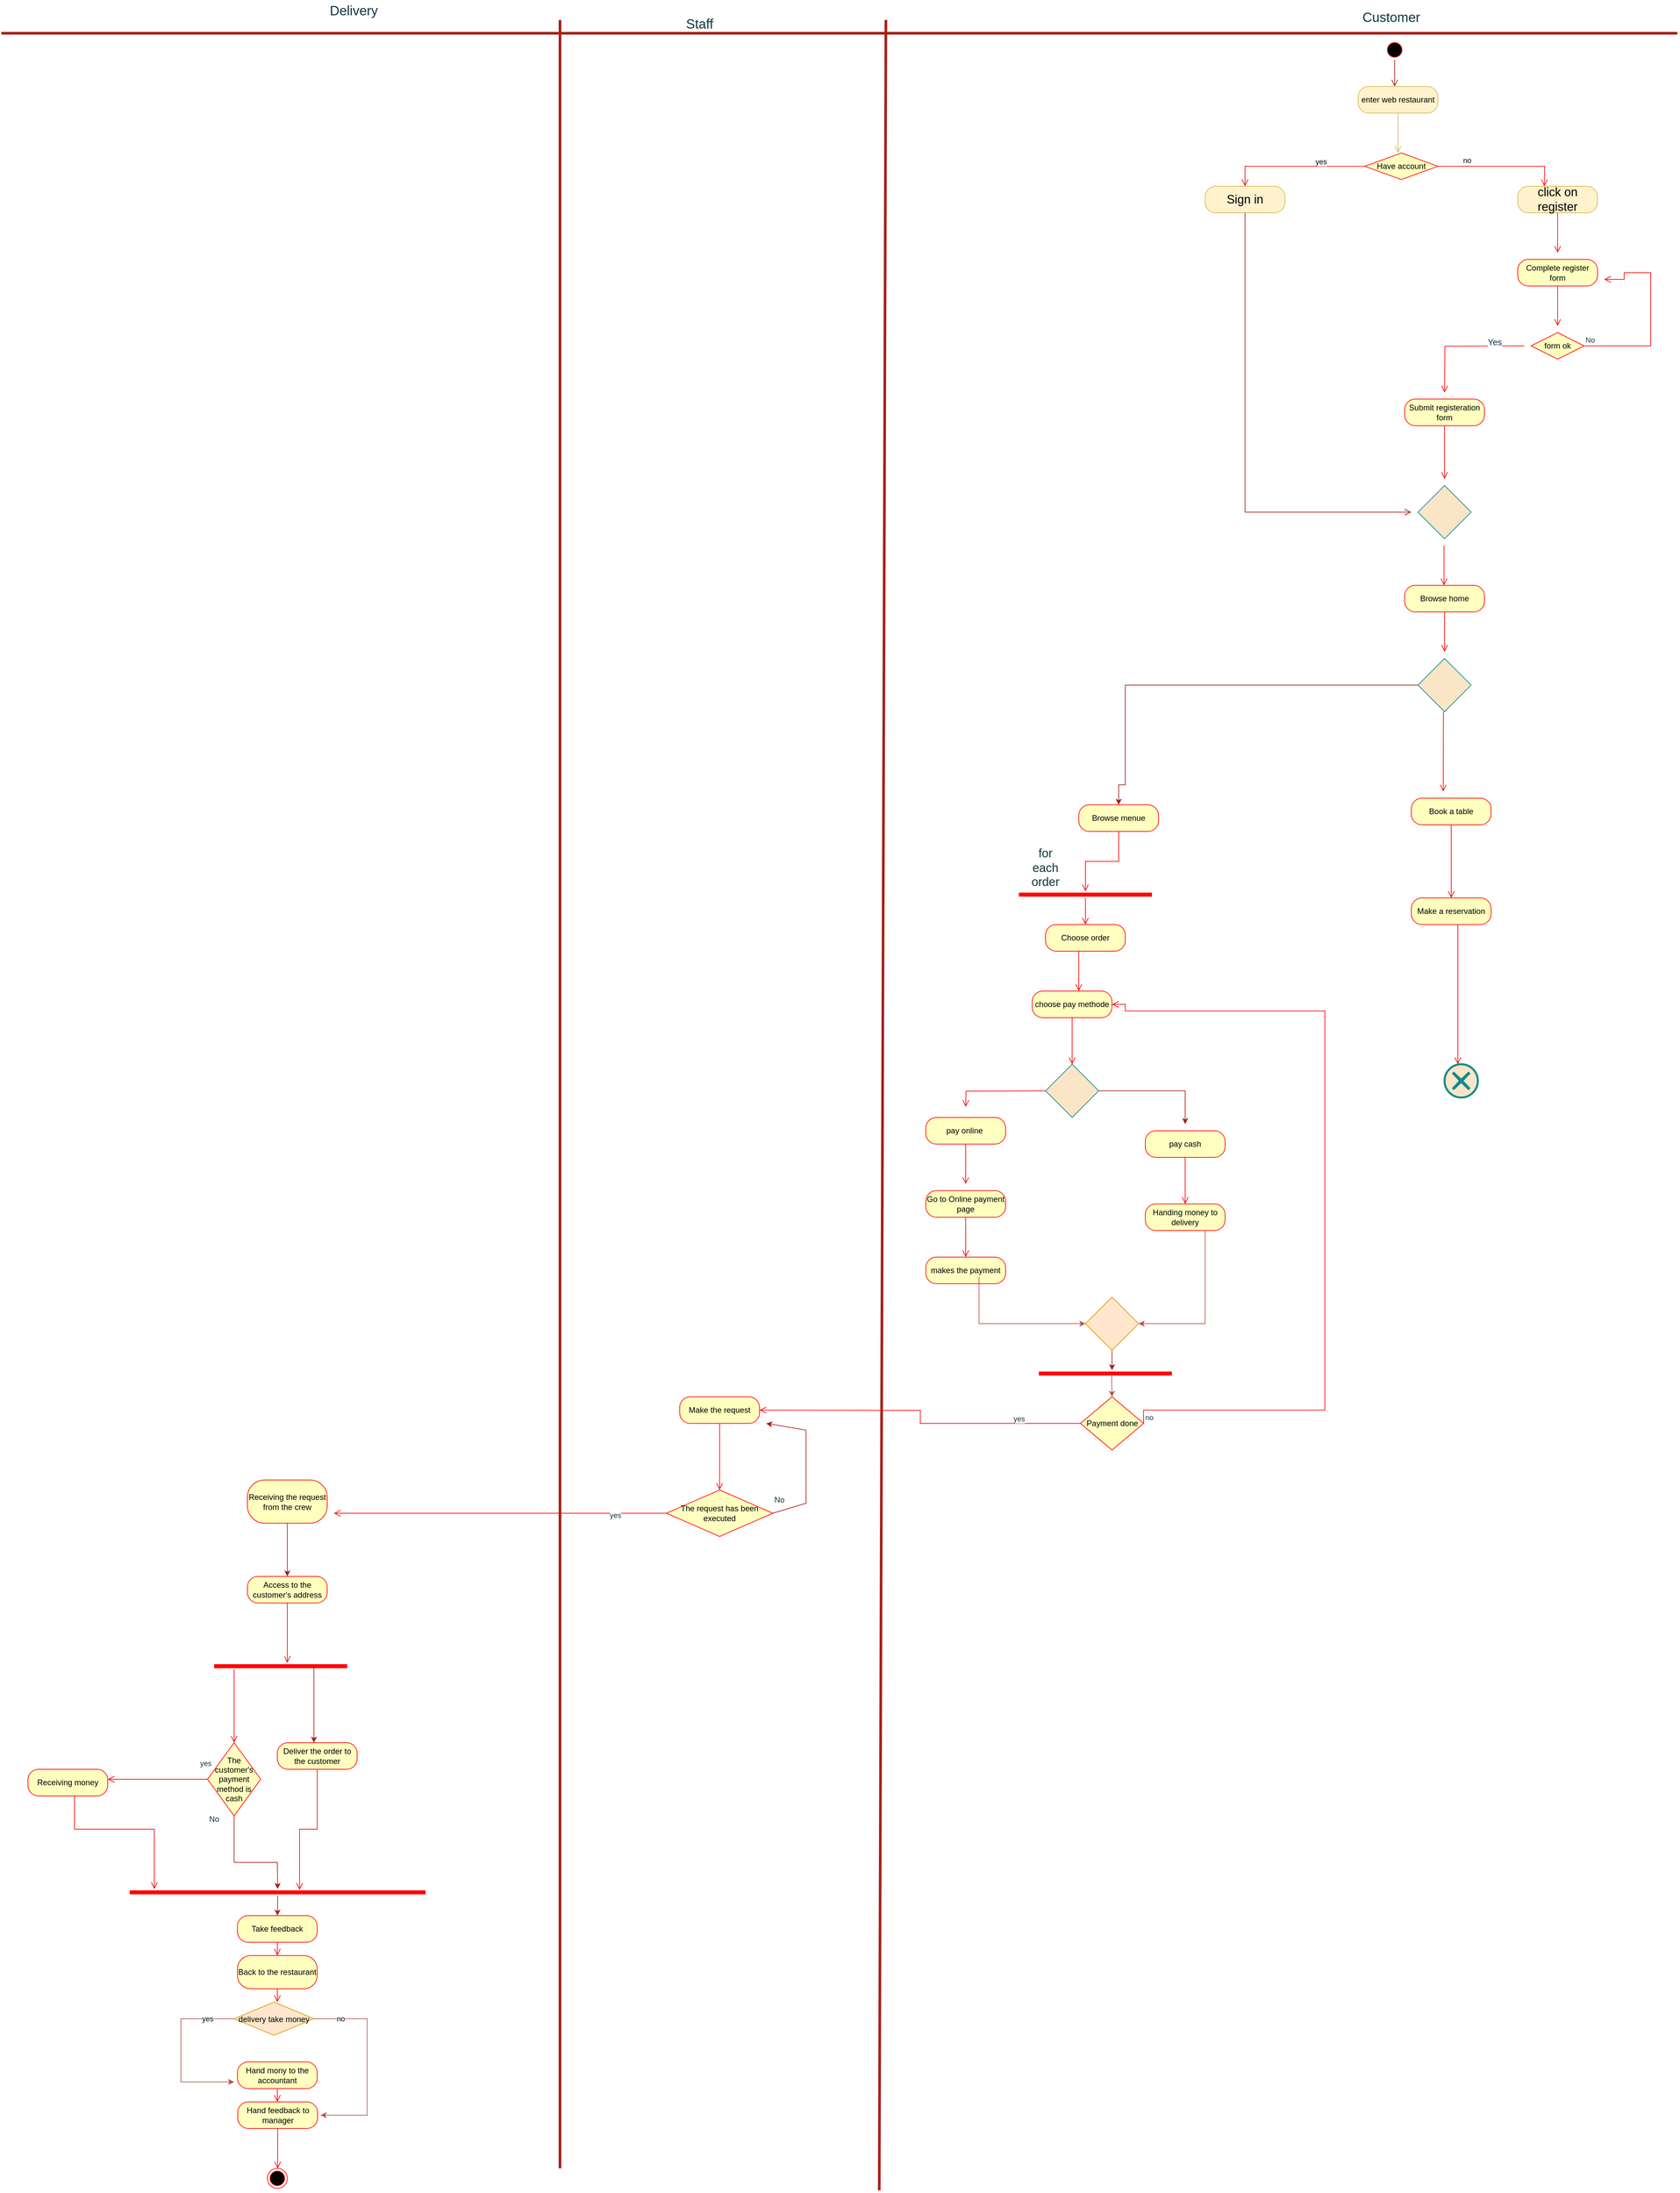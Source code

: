 <mxfile version="24.7.17">
  <diagram name="Page-1" id="a8Y1kBPqQacG8FZIifaG">
    <mxGraphModel dx="3288" dy="1038" grid="1" gridSize="10" guides="1" tooltips="1" connect="1" arrows="1" fold="1" page="1" pageScale="1" pageWidth="850" pageHeight="1100" math="0" shadow="0">
      <root>
        <mxCell id="0" />
        <mxCell id="1" parent="0" />
        <mxCell id="oblVactN97atPOkLyBPr-2" value="" style="edgeStyle=orthogonalEdgeStyle;html=1;verticalAlign=bottom;endArrow=open;endSize=8;strokeColor=#A8201A;rounded=0;labelBackgroundColor=none;fontColor=default;" parent="1" source="oblVactN97atPOkLyBPr-17" edge="1">
          <mxGeometry relative="1" as="geometry">
            <mxPoint x="405" y="130" as="targetPoint" />
          </mxGeometry>
        </mxCell>
        <mxCell id="oblVactN97atPOkLyBPr-13" value="Sign in" style="rounded=1;whiteSpace=wrap;html=1;arcSize=40;fillColor=#fff2cc;strokeColor=#d6b656;labelBackgroundColor=none;fontSize=18;" parent="1" vertex="1">
          <mxGeometry x="120" y="280" width="120" height="40" as="geometry" />
        </mxCell>
        <mxCell id="oblVactN97atPOkLyBPr-14" value="" style="edgeStyle=orthogonalEdgeStyle;html=1;verticalAlign=bottom;endArrow=open;endSize=8;strokeColor=#A8201A;rounded=0;labelBackgroundColor=none;fontColor=default;" parent="1" source="oblVactN97atPOkLyBPr-13" edge="1">
          <mxGeometry relative="1" as="geometry">
            <mxPoint x="430" y="770" as="targetPoint" />
            <Array as="points">
              <mxPoint x="180" y="710" />
              <mxPoint x="180" y="710" />
            </Array>
          </mxGeometry>
        </mxCell>
        <mxCell id="oblVactN97atPOkLyBPr-15" value="click on register" style="rounded=1;whiteSpace=wrap;html=1;arcSize=40;fillColor=#fff2cc;strokeColor=#d6b656;fontSize=18;" parent="1" vertex="1">
          <mxGeometry x="590" y="280" width="120" height="40" as="geometry" />
        </mxCell>
        <mxCell id="oblVactN97atPOkLyBPr-16" value="" style="edgeStyle=orthogonalEdgeStyle;html=1;verticalAlign=bottom;endArrow=open;endSize=8;strokeColor=#ff0000;rounded=0;fontColor=#143642;fillColor=#FAE5C7;" parent="1" source="oblVactN97atPOkLyBPr-15" edge="1">
          <mxGeometry relative="1" as="geometry">
            <mxPoint x="650" y="380" as="targetPoint" />
          </mxGeometry>
        </mxCell>
        <mxCell id="oblVactN97atPOkLyBPr-20" value="Complete register form" style="rounded=1;whiteSpace=wrap;html=1;arcSize=40;fontColor=#000000;fillColor=#ffffc0;strokeColor=#ff0000;" parent="1" vertex="1">
          <mxGeometry x="590" y="390" width="120" height="40" as="geometry" />
        </mxCell>
        <mxCell id="oblVactN97atPOkLyBPr-21" value="" style="edgeStyle=orthogonalEdgeStyle;html=1;verticalAlign=bottom;endArrow=open;endSize=8;strokeColor=#ff0000;rounded=0;fontColor=#143642;fillColor=#FAE5C7;" parent="1" source="oblVactN97atPOkLyBPr-20" edge="1">
          <mxGeometry relative="1" as="geometry">
            <mxPoint x="650" y="490" as="targetPoint" />
          </mxGeometry>
        </mxCell>
        <mxCell id="oblVactN97atPOkLyBPr-22" value="form ok" style="rhombus;whiteSpace=wrap;html=1;fontColor=#000000;fillColor=#ffffc0;strokeColor=#ff0000;" parent="1" vertex="1">
          <mxGeometry x="610" y="500" width="80" height="40" as="geometry" />
        </mxCell>
        <mxCell id="oblVactN97atPOkLyBPr-23" value="No" style="edgeStyle=orthogonalEdgeStyle;html=1;align=left;verticalAlign=bottom;endArrow=open;endSize=8;strokeColor=#ff0000;rounded=0;fontColor=#143642;fillColor=#FAE5C7;" parent="1" source="oblVactN97atPOkLyBPr-22" edge="1">
          <mxGeometry x="-1" relative="1" as="geometry">
            <mxPoint x="720" y="420" as="targetPoint" />
            <Array as="points">
              <mxPoint x="790" y="520" />
              <mxPoint x="790" y="410" />
              <mxPoint x="750" y="410" />
              <mxPoint x="750" y="420" />
            </Array>
          </mxGeometry>
        </mxCell>
        <mxCell id="oblVactN97atPOkLyBPr-24" value="&lt;font style=&quot;font-size: 13px;&quot;&gt;Yes&lt;/font&gt;" style="edgeStyle=orthogonalEdgeStyle;html=1;align=left;verticalAlign=top;endArrow=open;endSize=8;strokeColor=#ff0000;rounded=0;fontColor=#143642;fillColor=#FAE5C7;" parent="1" edge="1">
          <mxGeometry x="-0.414" y="-20" relative="1" as="geometry">
            <mxPoint x="480" y="590" as="targetPoint" />
            <mxPoint x="600" y="520" as="sourcePoint" />
            <mxPoint x="-1" as="offset" />
          </mxGeometry>
        </mxCell>
        <mxCell id="oblVactN97atPOkLyBPr-26" value="" style="rhombus;whiteSpace=wrap;html=1;strokeColor=#0F8B8D;fontColor=#143642;fillColor=#FAE5C7;" parent="1" vertex="1">
          <mxGeometry x="440" y="730" width="80" height="80" as="geometry" />
        </mxCell>
        <mxCell id="oblVactN97atPOkLyBPr-27" value="Submit registeration form" style="rounded=1;whiteSpace=wrap;html=1;arcSize=40;fontColor=#000000;fillColor=#ffffc0;strokeColor=#ff0000;" parent="1" vertex="1">
          <mxGeometry x="420" y="600" width="120" height="40" as="geometry" />
        </mxCell>
        <mxCell id="oblVactN97atPOkLyBPr-28" value="" style="edgeStyle=orthogonalEdgeStyle;html=1;verticalAlign=bottom;endArrow=open;endSize=8;strokeColor=#ff0000;rounded=0;fontColor=#143642;fillColor=#FAE5C7;" parent="1" source="oblVactN97atPOkLyBPr-27" edge="1">
          <mxGeometry relative="1" as="geometry">
            <mxPoint x="480" y="720" as="targetPoint" />
          </mxGeometry>
        </mxCell>
        <mxCell id="oblVactN97atPOkLyBPr-32" value="" style="edgeStyle=orthogonalEdgeStyle;html=1;verticalAlign=bottom;endArrow=open;endSize=8;strokeColor=#ff0000;rounded=0;fontColor=#143642;fillColor=#FAE5C7;" parent="1" edge="1">
          <mxGeometry relative="1" as="geometry">
            <mxPoint x="479.17" y="880" as="targetPoint" />
            <mxPoint x="479.17" y="820" as="sourcePoint" />
          </mxGeometry>
        </mxCell>
        <mxCell id="oblVactN97atPOkLyBPr-33" value="Browse home" style="rounded=1;whiteSpace=wrap;html=1;arcSize=40;fontColor=#000000;fillColor=#ffffc0;strokeColor=#ff0000;" parent="1" vertex="1">
          <mxGeometry x="420" y="880" width="120" height="40" as="geometry" />
        </mxCell>
        <mxCell id="oblVactN97atPOkLyBPr-34" value="" style="edgeStyle=orthogonalEdgeStyle;html=1;verticalAlign=bottom;endArrow=open;endSize=8;strokeColor=#ff0000;rounded=0;fontColor=#143642;fillColor=#FAE5C7;" parent="1" source="oblVactN97atPOkLyBPr-33" edge="1">
          <mxGeometry relative="1" as="geometry">
            <mxPoint x="480" y="980" as="targetPoint" />
          </mxGeometry>
        </mxCell>
        <mxCell id="oblVactN97atPOkLyBPr-39" style="edgeStyle=orthogonalEdgeStyle;rounded=0;orthogonalLoop=1;jettySize=auto;html=1;strokeColor=#A8201A;fontColor=#143642;fillColor=#FAE5C7;entryX=0.5;entryY=0;entryDx=0;entryDy=0;" parent="1" source="oblVactN97atPOkLyBPr-35" target="oblVactN97atPOkLyBPr-42" edge="1">
          <mxGeometry relative="1" as="geometry">
            <mxPoint x="-370" y="1180" as="targetPoint" />
            <Array as="points">
              <mxPoint y="1030" />
              <mxPoint y="1180" />
              <mxPoint x="-10" y="1180" />
            </Array>
          </mxGeometry>
        </mxCell>
        <mxCell id="oblVactN97atPOkLyBPr-35" value="" style="rhombus;whiteSpace=wrap;html=1;strokeColor=#0F8B8D;fontColor=#143642;fillColor=#FAE5C7;" parent="1" vertex="1">
          <mxGeometry x="440" y="990" width="80" height="80" as="geometry" />
        </mxCell>
        <mxCell id="oblVactN97atPOkLyBPr-41" value="" style="edgeStyle=orthogonalEdgeStyle;html=1;verticalAlign=bottom;endArrow=open;endSize=8;strokeColor=#ff0000;rounded=0;fontColor=#143642;fillColor=#FAE5C7;" parent="1" edge="1">
          <mxGeometry relative="1" as="geometry">
            <mxPoint x="478" y="1190" as="targetPoint" />
            <mxPoint x="478.33" y="1089.86" as="sourcePoint" />
            <Array as="points">
              <mxPoint x="478" y="1069.86" />
              <mxPoint x="478" y="1069.86" />
            </Array>
          </mxGeometry>
        </mxCell>
        <mxCell id="oblVactN97atPOkLyBPr-42" value="Browse menue" style="rounded=1;whiteSpace=wrap;html=1;arcSize=40;fontColor=#000000;fillColor=#ffffc0;strokeColor=#ff0000;" parent="1" vertex="1">
          <mxGeometry x="-70" y="1210" width="120" height="40" as="geometry" />
        </mxCell>
        <mxCell id="oblVactN97atPOkLyBPr-43" value="" style="edgeStyle=orthogonalEdgeStyle;html=1;verticalAlign=bottom;endArrow=open;endSize=8;strokeColor=#ff0000;rounded=0;fontColor=#143642;fillColor=#FAE5C7;" parent="1" source="oblVactN97atPOkLyBPr-42" target="oblVactN97atPOkLyBPr-46" edge="1">
          <mxGeometry relative="1" as="geometry">
            <mxPoint x="-365" y="1320" as="targetPoint" />
          </mxGeometry>
        </mxCell>
        <mxCell id="oblVactN97atPOkLyBPr-44" value="Choose order" style="rounded=1;whiteSpace=wrap;html=1;arcSize=40;fontColor=#000000;fillColor=#ffffc0;strokeColor=#ff0000;" parent="1" vertex="1">
          <mxGeometry x="-120" y="1390" width="120" height="40" as="geometry" />
        </mxCell>
        <mxCell id="oblVactN97atPOkLyBPr-46" value="" style="shape=line;html=1;strokeWidth=6;strokeColor=#ff0000;fontColor=#143642;fillColor=#FAE5C7;" parent="1" vertex="1">
          <mxGeometry x="-160" y="1340" width="200" height="10" as="geometry" />
        </mxCell>
        <mxCell id="oblVactN97atPOkLyBPr-47" value="" style="edgeStyle=orthogonalEdgeStyle;html=1;verticalAlign=bottom;endArrow=open;endSize=8;strokeColor=#ff0000;rounded=0;fontColor=#143642;fillColor=#FAE5C7;entryX=0.5;entryY=0;entryDx=0;entryDy=0;" parent="1" source="oblVactN97atPOkLyBPr-46" target="oblVactN97atPOkLyBPr-44" edge="1">
          <mxGeometry relative="1" as="geometry">
            <mxPoint x="-365" y="1390" as="targetPoint" />
          </mxGeometry>
        </mxCell>
        <mxCell id="oblVactN97atPOkLyBPr-51" value="" style="edgeStyle=orthogonalEdgeStyle;html=1;verticalAlign=bottom;endArrow=open;endSize=8;strokeColor=#ff0000;rounded=0;fontColor=#143642;fillColor=#FAE5C7;" parent="1" edge="1">
          <mxGeometry relative="1" as="geometry">
            <mxPoint x="-70" y="1490" as="targetPoint" />
            <mxPoint x="-70" y="1430" as="sourcePoint" />
          </mxGeometry>
        </mxCell>
        <mxCell id="oblVactN97atPOkLyBPr-52" value="for each order" style="text;html=1;align=center;verticalAlign=middle;whiteSpace=wrap;rounded=0;fontColor=#143642;fontSize=18;" parent="1" vertex="1">
          <mxGeometry x="-150" y="1290" width="60" height="30" as="geometry" />
        </mxCell>
        <mxCell id="oblVactN97atPOkLyBPr-53" value="choose pay methode" style="rounded=1;whiteSpace=wrap;html=1;arcSize=40;fontColor=#000000;fillColor=#ffffc0;strokeColor=#ff0000;" parent="1" vertex="1">
          <mxGeometry x="-140" y="1490" width="120" height="40" as="geometry" />
        </mxCell>
        <mxCell id="oblVactN97atPOkLyBPr-54" value="" style="edgeStyle=orthogonalEdgeStyle;html=1;verticalAlign=bottom;endArrow=open;endSize=8;strokeColor=#ff0000;rounded=0;fontColor=#143642;fillColor=#FAE5C7;" parent="1" source="oblVactN97atPOkLyBPr-53" edge="1">
          <mxGeometry relative="1" as="geometry">
            <mxPoint x="-80" y="1600" as="targetPoint" />
          </mxGeometry>
        </mxCell>
        <mxCell id="oblVactN97atPOkLyBPr-55" value="" style="rhombus;whiteSpace=wrap;html=1;strokeColor=#0F8B8D;fontColor=#143642;fillColor=#FAE5C7;" parent="1" vertex="1">
          <mxGeometry x="-120" y="1600" width="80" height="80" as="geometry" />
        </mxCell>
        <mxCell id="oblVactN97atPOkLyBPr-57" value="" style="edgeStyle=orthogonalEdgeStyle;html=1;verticalAlign=bottom;endArrow=open;endSize=8;strokeColor=#ff0000;rounded=0;fontColor=#143642;fillColor=#FAE5C7;" parent="1" edge="1">
          <mxGeometry relative="1" as="geometry">
            <mxPoint x="-240" y="1664" as="targetPoint" />
            <mxPoint x="-120" y="1640" as="sourcePoint" />
          </mxGeometry>
        </mxCell>
        <mxCell id="oblVactN97atPOkLyBPr-59" value="pay online&amp;nbsp;" style="rounded=1;whiteSpace=wrap;html=1;arcSize=40;fontColor=#000000;fillColor=#ffffc0;strokeColor=#ff0000;" parent="1" vertex="1">
          <mxGeometry x="-300" y="1680" width="120" height="40" as="geometry" />
        </mxCell>
        <mxCell id="oblVactN97atPOkLyBPr-60" value="" style="edgeStyle=orthogonalEdgeStyle;html=1;verticalAlign=bottom;endArrow=open;endSize=8;strokeColor=#ff0000;rounded=0;fontColor=#143642;fillColor=#FAE5C7;" parent="1" source="oblVactN97atPOkLyBPr-59" edge="1">
          <mxGeometry relative="1" as="geometry">
            <mxPoint x="-240" y="1780" as="targetPoint" />
          </mxGeometry>
        </mxCell>
        <mxCell id="oblVactN97atPOkLyBPr-61" value="pay cash" style="rounded=1;whiteSpace=wrap;html=1;arcSize=40;fontColor=#000000;fillColor=#ffffc0;strokeColor=#ff0000;" parent="1" vertex="1">
          <mxGeometry x="30" y="1700" width="120" height="40" as="geometry" />
        </mxCell>
        <mxCell id="oblVactN97atPOkLyBPr-62" value="" style="edgeStyle=orthogonalEdgeStyle;html=1;verticalAlign=bottom;endArrow=open;endSize=8;strokeColor=#ff0000;rounded=0;fontColor=#143642;fillColor=#FAE5C7;entryX=0.5;entryY=0;entryDx=0;entryDy=0;" parent="1" source="oblVactN97atPOkLyBPr-61" target="oblVactN97atPOkLyBPr-64" edge="1">
          <mxGeometry relative="1" as="geometry">
            <mxPoint x="-210" y="1780" as="targetPoint" />
          </mxGeometry>
        </mxCell>
        <mxCell id="oblVactN97atPOkLyBPr-64" value="Handing money to delivery" style="rounded=1;whiteSpace=wrap;html=1;arcSize=40;fontColor=#000000;fillColor=#ffffc0;strokeColor=#ff0000;" parent="1" vertex="1">
          <mxGeometry x="30" y="1810" width="120" height="40" as="geometry" />
        </mxCell>
        <mxCell id="oblVactN97atPOkLyBPr-66" value="Go to&amp;nbsp;Online payment page" style="rounded=1;whiteSpace=wrap;html=1;arcSize=40;fontColor=#000000;fillColor=#ffffc0;strokeColor=#ff0000;" parent="1" vertex="1">
          <mxGeometry x="-300" y="1790" width="120" height="40" as="geometry" />
        </mxCell>
        <mxCell id="oblVactN97atPOkLyBPr-67" value="" style="edgeStyle=orthogonalEdgeStyle;html=1;verticalAlign=bottom;endArrow=open;endSize=8;strokeColor=#ff0000;rounded=0;fontColor=#143642;fillColor=#FAE5C7;entryX=0.5;entryY=0;entryDx=0;entryDy=0;" parent="1" source="oblVactN97atPOkLyBPr-66" target="oblVactN97atPOkLyBPr-68" edge="1">
          <mxGeometry relative="1" as="geometry">
            <mxPoint x="-530" y="1890" as="targetPoint" />
          </mxGeometry>
        </mxCell>
        <mxCell id="oblVactN97atPOkLyBPr-68" value="makes the payment" style="rounded=1;whiteSpace=wrap;html=1;arcSize=40;fontColor=#000000;fillColor=#ffffc0;strokeColor=#ff0000;" parent="1" vertex="1">
          <mxGeometry x="-300" y="1890" width="120" height="40" as="geometry" />
        </mxCell>
        <mxCell id="oblVactN97atPOkLyBPr-77" value="Book a table" style="rounded=1;whiteSpace=wrap;html=1;arcSize=40;fontColor=#000000;fillColor=#ffffc0;strokeColor=#ff0000;" parent="1" vertex="1">
          <mxGeometry x="430" y="1200" width="120" height="40" as="geometry" />
        </mxCell>
        <mxCell id="oblVactN97atPOkLyBPr-78" value="" style="edgeStyle=orthogonalEdgeStyle;html=1;verticalAlign=bottom;endArrow=open;endSize=8;strokeColor=#ff0000;rounded=0;fontColor=#143642;fillColor=#FAE5C7;entryX=0.5;entryY=0;entryDx=0;entryDy=0;" parent="1" source="oblVactN97atPOkLyBPr-77" target="oblVactN97atPOkLyBPr-79" edge="1">
          <mxGeometry relative="1" as="geometry">
            <mxPoint x="960" y="1410" as="targetPoint" />
          </mxGeometry>
        </mxCell>
        <mxCell id="oblVactN97atPOkLyBPr-79" value="Make a reservation" style="rounded=1;whiteSpace=wrap;html=1;arcSize=40;fontColor=#000000;fillColor=#ffffc0;strokeColor=#ff0000;" parent="1" vertex="1">
          <mxGeometry x="430" y="1350" width="120" height="40" as="geometry" />
        </mxCell>
        <mxCell id="oblVactN97atPOkLyBPr-80" value="" style="edgeStyle=orthogonalEdgeStyle;html=1;verticalAlign=bottom;endArrow=open;endSize=8;strokeColor=#ff0000;rounded=0;fontColor=#143642;fillColor=#FAE5C7;" parent="1" source="oblVactN97atPOkLyBPr-79" edge="1">
          <mxGeometry relative="1" as="geometry">
            <mxPoint x="500" y="1600" as="targetPoint" />
            <Array as="points">
              <mxPoint x="500" y="1570" />
            </Array>
          </mxGeometry>
        </mxCell>
        <mxCell id="oblVactN97atPOkLyBPr-92" value="" style="endArrow=classic;html=1;rounded=0;strokeColor=#A8201A;fontColor=#143642;fillColor=#FAE5C7;exitX=1;exitY=0.5;exitDx=0;exitDy=0;" parent="1" source="oblVactN97atPOkLyBPr-55" edge="1">
          <mxGeometry width="50" height="50" relative="1" as="geometry">
            <mxPoint x="-30" y="1640" as="sourcePoint" />
            <mxPoint x="90" y="1690" as="targetPoint" />
            <Array as="points">
              <mxPoint x="90" y="1640" />
            </Array>
          </mxGeometry>
        </mxCell>
        <mxCell id="oblVactN97atPOkLyBPr-99" value="" style="endArrow=classic;html=1;rounded=0;strokeColor=#A8201A;fontColor=#143642;fillColor=#FAE5C7;exitX=0.5;exitY=1;exitDx=0;exitDy=0;" parent="1" source="Pp8gO-9dRhNlvy0CMWui-9" edge="1">
          <mxGeometry width="50" height="50" relative="1" as="geometry">
            <mxPoint x="-20" y="2080" as="sourcePoint" />
            <mxPoint x="-20" y="2060" as="targetPoint" />
          </mxGeometry>
        </mxCell>
        <mxCell id="oblVactN97atPOkLyBPr-102" value="" style="endArrow=none;html=1;rounded=0;strokeColor=#A8201A;fontColor=#143642;fillColor=#FAE5C7;strokeWidth=4;" parent="1" edge="1">
          <mxGeometry width="50" height="50" relative="1" as="geometry">
            <mxPoint x="-370" y="3293" as="sourcePoint" />
            <mxPoint x="-360" y="30" as="targetPoint" />
          </mxGeometry>
        </mxCell>
        <mxCell id="oblVactN97atPOkLyBPr-103" value="Payment done" style="rhombus;whiteSpace=wrap;html=1;fontColor=#000000;fillColor=#ffffc0;strokeColor=#ff0000;" parent="1" vertex="1">
          <mxGeometry x="-67.5" y="2100" width="95" height="80" as="geometry" />
        </mxCell>
        <mxCell id="oblVactN97atPOkLyBPr-104" value="no" style="edgeStyle=orthogonalEdgeStyle;html=1;align=left;verticalAlign=bottom;endArrow=open;endSize=8;strokeColor=#ff0000;rounded=0;fontColor=#143642;fillColor=#FAE5C7;entryX=1;entryY=0.5;entryDx=0;entryDy=0;exitX=1;exitY=0.5;exitDx=0;exitDy=0;" parent="1" target="oblVactN97atPOkLyBPr-53" edge="1" source="oblVactN97atPOkLyBPr-103">
          <mxGeometry x="-1" relative="1" as="geometry">
            <mxPoint y="1540" as="targetPoint" />
            <mxPoint x="30" y="2120" as="sourcePoint" />
            <Array as="points">
              <mxPoint x="300" y="2120" />
              <mxPoint x="300" y="1520" />
              <mxPoint y="1520" />
              <mxPoint y="1510" />
            </Array>
          </mxGeometry>
        </mxCell>
        <mxCell id="oblVactN97atPOkLyBPr-105" value="yes" style="edgeStyle=orthogonalEdgeStyle;html=1;align=left;verticalAlign=top;endArrow=open;endSize=8;strokeColor=#ff0000;rounded=0;fontColor=#143642;fillColor=#FAE5C7;" parent="1" source="oblVactN97atPOkLyBPr-103" edge="1">
          <mxGeometry x="-0.588" y="-20" relative="1" as="geometry">
            <mxPoint x="-550" y="2120" as="targetPoint" />
            <mxPoint x="1" as="offset" />
          </mxGeometry>
        </mxCell>
        <mxCell id="oblVactN97atPOkLyBPr-17" value="" style="ellipse;html=1;shape=startState;fillColor=#000000;strokeColor=#ff0000;fontColor=#143642;" parent="1" vertex="1">
          <mxGeometry x="390" y="60" width="30" height="30" as="geometry" />
        </mxCell>
        <mxCell id="oblVactN97atPOkLyBPr-107" value="" style="endArrow=none;html=1;rounded=0;strokeColor=#A8201A;fontColor=#143642;fillColor=#FAE5C7;strokeWidth=4;" parent="1" edge="1">
          <mxGeometry width="50" height="50" relative="1" as="geometry">
            <mxPoint x="-1690" y="50" as="sourcePoint" />
            <mxPoint x="830" y="50" as="targetPoint" />
          </mxGeometry>
        </mxCell>
        <mxCell id="oblVactN97atPOkLyBPr-108" value="Customer" style="text;html=1;align=center;verticalAlign=middle;whiteSpace=wrap;rounded=0;fontColor=#143642;fontSize=20;" parent="1" vertex="1">
          <mxGeometry x="370" y="10" width="60" height="30" as="geometry" />
        </mxCell>
        <mxCell id="oblVactN97atPOkLyBPr-109" value="Staff" style="text;html=1;align=center;verticalAlign=middle;whiteSpace=wrap;rounded=0;fontColor=#143642;fontSize=20;" parent="1" vertex="1">
          <mxGeometry x="-670" y="20" width="60" height="30" as="geometry" />
        </mxCell>
        <mxCell id="oblVactN97atPOkLyBPr-110" value="Make the request" style="rounded=1;whiteSpace=wrap;html=1;arcSize=40;fontColor=#000000;fillColor=#ffffc0;strokeColor=#ff0000;" parent="1" vertex="1">
          <mxGeometry x="-670" y="2100" width="120" height="40" as="geometry" />
        </mxCell>
        <mxCell id="oblVactN97atPOkLyBPr-111" value="" style="edgeStyle=orthogonalEdgeStyle;html=1;verticalAlign=bottom;endArrow=open;endSize=8;strokeColor=#ff0000;rounded=0;fontColor=#143642;fillColor=#FAE5C7;" parent="1" source="oblVactN97atPOkLyBPr-110" edge="1">
          <mxGeometry relative="1" as="geometry">
            <mxPoint x="-610" y="2240" as="targetPoint" />
          </mxGeometry>
        </mxCell>
        <mxCell id="oblVactN97atPOkLyBPr-112" value="The request has been executed" style="rhombus;whiteSpace=wrap;html=1;fontColor=#000000;fillColor=#ffffc0;strokeColor=#ff0000;" parent="1" vertex="1">
          <mxGeometry x="-690" y="2240" width="160" height="70" as="geometry" />
        </mxCell>
        <mxCell id="oblVactN97atPOkLyBPr-114" value="yes" style="edgeStyle=orthogonalEdgeStyle;html=1;align=left;verticalAlign=top;endArrow=open;endSize=8;strokeColor=#ff0000;rounded=0;fontColor=#143642;fillColor=#FAE5C7;" parent="1" source="oblVactN97atPOkLyBPr-112" edge="1">
          <mxGeometry x="-0.646" y="-10" relative="1" as="geometry">
            <mxPoint x="-1190" y="2275" as="targetPoint" />
            <mxPoint x="1" as="offset" />
          </mxGeometry>
        </mxCell>
        <mxCell id="oblVactN97atPOkLyBPr-115" value="" style="endArrow=classic;html=1;rounded=0;strokeColor=#A8201A;fontColor=#143642;fillColor=#FAE5C7;exitX=1;exitY=0.5;exitDx=0;exitDy=0;" parent="1" source="oblVactN97atPOkLyBPr-112" edge="1">
          <mxGeometry width="50" height="50" relative="1" as="geometry">
            <mxPoint x="-460" y="2240" as="sourcePoint" />
            <mxPoint x="-540" y="2140" as="targetPoint" />
            <Array as="points">
              <mxPoint x="-480" y="2260" />
              <mxPoint x="-480" y="2150" />
            </Array>
          </mxGeometry>
        </mxCell>
        <mxCell id="oblVactN97atPOkLyBPr-116" value="No" style="text;html=1;align=center;verticalAlign=middle;whiteSpace=wrap;rounded=0;fontColor=#143642;" parent="1" vertex="1">
          <mxGeometry x="-550" y="2230" width="60" height="50" as="geometry" />
        </mxCell>
        <mxCell id="oblVactN97atPOkLyBPr-119" value="" style="endArrow=none;html=1;rounded=0;strokeColor=#A8201A;fontColor=#143642;fillColor=#FAE5C7;spacing=4;strokeWidth=4;" parent="1" edge="1">
          <mxGeometry width="50" height="50" relative="1" as="geometry">
            <mxPoint x="-850" y="3260" as="sourcePoint" />
            <mxPoint x="-850" y="30" as="targetPoint" />
          </mxGeometry>
        </mxCell>
        <mxCell id="oblVactN97atPOkLyBPr-120" value="Delivery" style="text;html=1;align=center;verticalAlign=middle;whiteSpace=wrap;rounded=0;fontColor=#143642;fontSize=20;" parent="1" vertex="1">
          <mxGeometry x="-1190" width="60" height="30" as="geometry" />
        </mxCell>
        <mxCell id="oblVactN97atPOkLyBPr-121" value="" style="points=[[0.145,0.145,0],[0.5,0,0],[0.855,0.145,0],[1,0.5,0],[0.855,0.855,0],[0.5,1,0],[0.145,0.855,0],[0,0.5,0]];shape=mxgraph.bpmn.event;html=1;verticalLabelPosition=bottom;labelBackgroundColor=#ffffff;verticalAlign=top;align=center;perimeter=ellipsePerimeter;outlineConnect=0;aspect=fixed;outline=end;symbol=cancel;strokeColor=#0F8B8D;fontColor=#143642;fillColor=#FAE5C7;" parent="1" vertex="1">
          <mxGeometry x="480" y="1600" width="50" height="50" as="geometry" />
        </mxCell>
        <mxCell id="oblVactN97atPOkLyBPr-123" value="Receiving the request from the crew" style="rounded=1;whiteSpace=wrap;html=1;arcSize=40;fontColor=#000000;fillColor=#ffffc0;strokeColor=#ff0000;" parent="1" vertex="1">
          <mxGeometry x="-1320" y="2225" width="120" height="65" as="geometry" />
        </mxCell>
        <mxCell id="oblVactN97atPOkLyBPr-126" value="Access to the customer&#39;s address" style="rounded=1;whiteSpace=wrap;html=1;arcSize=40;fontColor=#000000;fillColor=#ffffc0;strokeColor=#ff0000;" parent="1" vertex="1">
          <mxGeometry x="-1320" y="2370" width="120" height="40" as="geometry" />
        </mxCell>
        <mxCell id="oblVactN97atPOkLyBPr-127" value="" style="edgeStyle=orthogonalEdgeStyle;html=1;verticalAlign=bottom;endArrow=open;endSize=8;strokeColor=#ff0000;rounded=0;fontColor=#143642;fillColor=#FAE5C7;" parent="1" source="oblVactN97atPOkLyBPr-126" edge="1">
          <mxGeometry relative="1" as="geometry">
            <mxPoint x="-1260" y="2500" as="targetPoint" />
          </mxGeometry>
        </mxCell>
        <mxCell id="oblVactN97atPOkLyBPr-128" value="" style="endArrow=classic;html=1;rounded=0;strokeColor=#A8201A;fontColor=#143642;fillColor=#FAE5C7;exitX=0.5;exitY=1;exitDx=0;exitDy=0;" parent="1" source="oblVactN97atPOkLyBPr-123" edge="1">
          <mxGeometry width="50" height="50" relative="1" as="geometry">
            <mxPoint x="-1210" y="2460" as="sourcePoint" />
            <mxPoint x="-1260" y="2370" as="targetPoint" />
          </mxGeometry>
        </mxCell>
        <mxCell id="oblVactN97atPOkLyBPr-129" value="" style="shape=line;html=1;strokeWidth=6;strokeColor=#ff0000;fontColor=#143642;fillColor=#FAE5C7;" parent="1" vertex="1">
          <mxGeometry x="-1370" y="2500" width="200" height="10" as="geometry" />
        </mxCell>
        <mxCell id="oblVactN97atPOkLyBPr-130" value="" style="edgeStyle=orthogonalEdgeStyle;html=1;verticalAlign=bottom;endArrow=open;endSize=8;strokeColor=#ff0000;rounded=0;fontColor=#143642;fillColor=#FAE5C7;" parent="1" source="oblVactN97atPOkLyBPr-129" edge="1">
          <mxGeometry relative="1" as="geometry">
            <mxPoint x="-1340" y="2620" as="targetPoint" />
            <Array as="points">
              <mxPoint x="-1340" y="2610" />
              <mxPoint x="-1340" y="2610" />
            </Array>
          </mxGeometry>
        </mxCell>
        <mxCell id="oblVactN97atPOkLyBPr-131" value="" style="endArrow=classic;html=1;rounded=0;strokeColor=#A8201A;fontColor=#143642;fillColor=#FAE5C7;exitX=0.75;exitY=0.5;exitDx=0;exitDy=0;exitPerimeter=0;" parent="1" source="oblVactN97atPOkLyBPr-129" edge="1">
          <mxGeometry width="50" height="50" relative="1" as="geometry">
            <mxPoint x="-1210" y="2460" as="sourcePoint" />
            <mxPoint x="-1220" y="2620" as="targetPoint" />
          </mxGeometry>
        </mxCell>
        <mxCell id="oblVactN97atPOkLyBPr-132" value="Deliver the order to the customer" style="rounded=1;whiteSpace=wrap;html=1;arcSize=40;fontColor=#000000;fillColor=#ffffc0;strokeColor=#ff0000;" parent="1" vertex="1">
          <mxGeometry x="-1275" y="2620" width="120" height="40" as="geometry" />
        </mxCell>
        <mxCell id="oblVactN97atPOkLyBPr-133" value="" style="edgeStyle=orthogonalEdgeStyle;html=1;verticalAlign=bottom;endArrow=open;endSize=8;strokeColor=#ff0000;rounded=0;fontColor=#143642;fillColor=#FAE5C7;entryX=0.574;entryY=0.138;entryDx=0;entryDy=0;entryPerimeter=0;" parent="1" source="oblVactN97atPOkLyBPr-132" target="oblVactN97atPOkLyBPr-146" edge="1">
          <mxGeometry relative="1" as="geometry">
            <mxPoint x="-1245" y="2830" as="targetPoint" />
          </mxGeometry>
        </mxCell>
        <mxCell id="oblVactN97atPOkLyBPr-134" value="The customer&#39;s payment method is cash" style="rhombus;whiteSpace=wrap;html=1;fontColor=#000000;fillColor=#ffffc0;strokeColor=#ff0000;" parent="1" vertex="1">
          <mxGeometry x="-1380" y="2620" width="80" height="110" as="geometry" />
        </mxCell>
        <mxCell id="oblVactN97atPOkLyBPr-135" value="yes" style="edgeStyle=orthogonalEdgeStyle;html=1;align=left;verticalAlign=bottom;endArrow=open;endSize=8;strokeColor=#ff0000;rounded=0;fontColor=#143642;fillColor=#FAE5C7;" parent="1" source="oblVactN97atPOkLyBPr-134" edge="1">
          <mxGeometry x="-0.82" y="-15" relative="1" as="geometry">
            <mxPoint x="-1530" y="2675" as="targetPoint" />
            <Array as="points">
              <mxPoint x="-1490" y="2675" />
              <mxPoint x="-1490" y="2675" />
            </Array>
            <mxPoint as="offset" />
          </mxGeometry>
        </mxCell>
        <mxCell id="oblVactN97atPOkLyBPr-139" value="" style="endArrow=classic;html=1;rounded=0;strokeColor=#A8201A;fontColor=#143642;fillColor=#FAE5C7;exitX=0.5;exitY=1;exitDx=0;exitDy=0;" parent="1" source="oblVactN97atPOkLyBPr-134" target="oblVactN97atPOkLyBPr-146" edge="1">
          <mxGeometry width="50" height="50" relative="1" as="geometry">
            <mxPoint x="-1130" y="2730" as="sourcePoint" />
            <mxPoint x="-1270" y="2830" as="targetPoint" />
            <Array as="points">
              <mxPoint x="-1340" y="2800" />
              <mxPoint x="-1310" y="2800" />
              <mxPoint x="-1275" y="2800" />
            </Array>
          </mxGeometry>
        </mxCell>
        <mxCell id="oblVactN97atPOkLyBPr-142" value="No" style="text;html=1;align=center;verticalAlign=middle;whiteSpace=wrap;rounded=0;fontColor=#143642;" parent="1" vertex="1">
          <mxGeometry x="-1400" y="2720" width="60" height="30" as="geometry" />
        </mxCell>
        <mxCell id="oblVactN97atPOkLyBPr-143" value="Take feedback" style="rounded=1;whiteSpace=wrap;html=1;arcSize=40;fontColor=#000000;fillColor=#ffffc0;strokeColor=#ff0000;" parent="1" vertex="1">
          <mxGeometry x="-1335" y="2880" width="120" height="40" as="geometry" />
        </mxCell>
        <mxCell id="oblVactN97atPOkLyBPr-144" value="" style="edgeStyle=orthogonalEdgeStyle;html=1;verticalAlign=bottom;endArrow=open;endSize=8;strokeColor=#ff0000;rounded=0;fontColor=#143642;fillColor=#FAE5C7;" parent="1" source="oblVactN97atPOkLyBPr-150" edge="1">
          <mxGeometry relative="1" as="geometry">
            <mxPoint x="-1275" y="3010" as="targetPoint" />
            <mxPoint x="-1250" y="2920" as="sourcePoint" />
          </mxGeometry>
        </mxCell>
        <mxCell id="oblVactN97atPOkLyBPr-146" value="" style="shape=line;html=1;strokeWidth=6;strokeColor=#ff0000;fontColor=#143642;fillColor=#FAE5C7;" parent="1" vertex="1">
          <mxGeometry x="-1497" y="2840" width="445" height="10" as="geometry" />
        </mxCell>
        <mxCell id="oblVactN97atPOkLyBPr-147" value="" style="endArrow=classic;html=1;rounded=0;strokeColor=#A8201A;fontColor=#143642;fillColor=#FAE5C7;" parent="1" source="oblVactN97atPOkLyBPr-146" target="oblVactN97atPOkLyBPr-143" edge="1">
          <mxGeometry width="50" height="50" relative="1" as="geometry">
            <mxPoint x="-1250" y="2730" as="sourcePoint" />
            <mxPoint x="-1200" y="2680" as="targetPoint" />
          </mxGeometry>
        </mxCell>
        <mxCell id="oblVactN97atPOkLyBPr-148" value="Receiving money" style="rounded=1;whiteSpace=wrap;html=1;arcSize=40;fontColor=#000000;fillColor=#ffffc0;strokeColor=#ff0000;" parent="1" vertex="1">
          <mxGeometry x="-1650" y="2660" width="120" height="40" as="geometry" />
        </mxCell>
        <mxCell id="oblVactN97atPOkLyBPr-149" value="" style="edgeStyle=orthogonalEdgeStyle;html=1;verticalAlign=bottom;endArrow=open;endSize=8;strokeColor=#ff0000;rounded=0;fontColor=#143642;fillColor=#FAE5C7;" parent="1" source="oblVactN97atPOkLyBPr-148" edge="1">
          <mxGeometry relative="1" as="geometry">
            <mxPoint x="-1460" y="2840" as="targetPoint" />
            <Array as="points">
              <mxPoint x="-1580" y="2750" />
            </Array>
          </mxGeometry>
        </mxCell>
        <mxCell id="oblVactN97atPOkLyBPr-152" value="" style="edgeStyle=orthogonalEdgeStyle;html=1;verticalAlign=bottom;endArrow=open;endSize=8;strokeColor=#ff0000;rounded=0;fontColor=#143642;fillColor=#FAE5C7;exitX=0.5;exitY=1;exitDx=0;exitDy=0;" parent="1" source="oblVactN97atPOkLyBPr-143" target="oblVactN97atPOkLyBPr-150" edge="1">
          <mxGeometry relative="1" as="geometry">
            <mxPoint x="-1275" y="3070" as="targetPoint" />
            <mxPoint x="-1250" y="2920" as="sourcePoint" />
          </mxGeometry>
        </mxCell>
        <mxCell id="oblVactN97atPOkLyBPr-150" value="Back to the restaurant" style="rounded=1;whiteSpace=wrap;html=1;arcSize=40;fontColor=#000000;fillColor=#ffffc0;strokeColor=#ff0000;" parent="1" vertex="1">
          <mxGeometry x="-1335" y="2940" width="120" height="50" as="geometry" />
        </mxCell>
        <mxCell id="oblVactN97atPOkLyBPr-153" value="Hand mony to the accountant" style="rounded=1;whiteSpace=wrap;html=1;arcSize=40;fontColor=#000000;fillColor=#ffffc0;strokeColor=#ff0000;" parent="1" vertex="1">
          <mxGeometry x="-1335" y="3100" width="120" height="40" as="geometry" />
        </mxCell>
        <mxCell id="oblVactN97atPOkLyBPr-154" value="" style="edgeStyle=orthogonalEdgeStyle;html=1;verticalAlign=bottom;endArrow=open;endSize=8;strokeColor=#ff0000;rounded=0;fontColor=#143642;fillColor=#FAE5C7;" parent="1" source="oblVactN97atPOkLyBPr-153" edge="1">
          <mxGeometry relative="1" as="geometry">
            <mxPoint x="-1275" y="3160" as="targetPoint" />
          </mxGeometry>
        </mxCell>
        <mxCell id="oblVactN97atPOkLyBPr-155" value="Hand feedback to manager" style="rounded=1;whiteSpace=wrap;html=1;arcSize=40;fontColor=#000000;fillColor=#ffffc0;strokeColor=#ff0000;" parent="1" vertex="1">
          <mxGeometry x="-1334.5" y="3160" width="120" height="40" as="geometry" />
        </mxCell>
        <mxCell id="oblVactN97atPOkLyBPr-156" value="" style="edgeStyle=orthogonalEdgeStyle;html=1;verticalAlign=bottom;endArrow=open;endSize=8;strokeColor=#ff0000;rounded=0;fontColor=#143642;fillColor=#FAE5C7;" parent="1" source="oblVactN97atPOkLyBPr-155" edge="1">
          <mxGeometry relative="1" as="geometry">
            <mxPoint x="-1274.5" y="3260" as="targetPoint" />
          </mxGeometry>
        </mxCell>
        <mxCell id="oblVactN97atPOkLyBPr-157" value="" style="ellipse;html=1;shape=endState;fillColor=#000000;strokeColor=#ff0000;fontColor=#143642;" parent="1" vertex="1">
          <mxGeometry x="-1290" y="3260" width="30" height="30" as="geometry" />
        </mxCell>
        <mxCell id="Pp8gO-9dRhNlvy0CMWui-3" value="enter web restaurant" style="rounded=1;whiteSpace=wrap;html=1;arcSize=40;fillColor=#fff2cc;strokeColor=#d6b656;" vertex="1" parent="1">
          <mxGeometry x="350" y="130" width="120" height="40" as="geometry" />
        </mxCell>
        <mxCell id="Pp8gO-9dRhNlvy0CMWui-4" value="" style="edgeStyle=orthogonalEdgeStyle;html=1;verticalAlign=bottom;endArrow=open;endSize=8;strokeColor=#d6b656;rounded=0;fillColor=#fff2cc;" edge="1" source="Pp8gO-9dRhNlvy0CMWui-3" parent="1">
          <mxGeometry relative="1" as="geometry">
            <mxPoint x="410" y="230" as="targetPoint" />
          </mxGeometry>
        </mxCell>
        <mxCell id="Pp8gO-9dRhNlvy0CMWui-5" value="Have account" style="rhombus;whiteSpace=wrap;html=1;fontColor=#000000;fillColor=#ffffc0;strokeColor=#ff0000;" vertex="1" parent="1">
          <mxGeometry x="360" y="230" width="110" height="40" as="geometry" />
        </mxCell>
        <mxCell id="Pp8gO-9dRhNlvy0CMWui-6" value="no" style="edgeStyle=orthogonalEdgeStyle;html=1;align=left;verticalAlign=bottom;endArrow=open;endSize=8;strokeColor=#ff0000;rounded=0;" edge="1" source="Pp8gO-9dRhNlvy0CMWui-5" parent="1">
          <mxGeometry x="-0.62" relative="1" as="geometry">
            <mxPoint x="630" y="280" as="targetPoint" />
            <mxPoint as="offset" />
          </mxGeometry>
        </mxCell>
        <mxCell id="Pp8gO-9dRhNlvy0CMWui-7" value="yes" style="edgeStyle=orthogonalEdgeStyle;html=1;align=left;verticalAlign=top;endArrow=open;endSize=8;strokeColor=#ff0000;rounded=0;entryX=0.5;entryY=0;entryDx=0;entryDy=0;" edge="1" source="Pp8gO-9dRhNlvy0CMWui-5" parent="1" target="oblVactN97atPOkLyBPr-13">
          <mxGeometry x="-0.273" y="-20" relative="1" as="geometry">
            <mxPoint x="490" y="370" as="targetPoint" />
            <mxPoint as="offset" />
          </mxGeometry>
        </mxCell>
        <mxCell id="Pp8gO-9dRhNlvy0CMWui-9" value="" style="rhombus;fillColor=#ffe6cc;strokeColor=#d79b00;" vertex="1" parent="1">
          <mxGeometry x="-60" y="1950" width="80" height="80" as="geometry" />
        </mxCell>
        <mxCell id="Pp8gO-9dRhNlvy0CMWui-10" value="" style="endArrow=classic;html=1;rounded=0;fillColor=#f8cecc;strokeColor=#b85450;entryX=0;entryY=0.5;entryDx=0;entryDy=0;" edge="1" parent="1" target="Pp8gO-9dRhNlvy0CMWui-9">
          <mxGeometry width="50" height="50" relative="1" as="geometry">
            <mxPoint x="-220" y="1920" as="sourcePoint" />
            <mxPoint x="-170" y="1900" as="targetPoint" />
            <Array as="points">
              <mxPoint x="-220" y="1990" />
            </Array>
          </mxGeometry>
        </mxCell>
        <mxCell id="Pp8gO-9dRhNlvy0CMWui-11" value="" style="endArrow=classic;html=1;rounded=0;exitX=0.75;exitY=1;exitDx=0;exitDy=0;entryX=1;entryY=0.5;entryDx=0;entryDy=0;fillColor=#f8cecc;strokeColor=#b85450;" edge="1" parent="1" source="oblVactN97atPOkLyBPr-64" target="Pp8gO-9dRhNlvy0CMWui-9">
          <mxGeometry width="50" height="50" relative="1" as="geometry">
            <mxPoint x="-220" y="1950" as="sourcePoint" />
            <mxPoint x="-170" y="1900" as="targetPoint" />
            <Array as="points">
              <mxPoint x="120" y="1990" />
            </Array>
          </mxGeometry>
        </mxCell>
        <mxCell id="Pp8gO-9dRhNlvy0CMWui-13" value="" style="shape=line;html=1;strokeWidth=6;strokeColor=#ff0000;fontColor=#143642;fillColor=#FAE5C7;" vertex="1" parent="1">
          <mxGeometry x="-130" y="2060" width="200" height="10" as="geometry" />
        </mxCell>
        <mxCell id="Pp8gO-9dRhNlvy0CMWui-14" value="" style="endArrow=classic;html=1;rounded=0;entryX=0.5;entryY=0;entryDx=0;entryDy=0;fillColor=#f8cecc;strokeColor=#b85450;exitX=0.547;exitY=0.867;exitDx=0;exitDy=0;exitPerimeter=0;" edge="1" parent="1" source="Pp8gO-9dRhNlvy0CMWui-13" target="oblVactN97atPOkLyBPr-103">
          <mxGeometry width="50" height="50" relative="1" as="geometry">
            <mxPoint x="-20" y="2080" as="sourcePoint" />
            <mxPoint x="-10" y="2000" as="targetPoint" />
          </mxGeometry>
        </mxCell>
        <mxCell id="Pp8gO-9dRhNlvy0CMWui-16" value="delivery take money" style="rhombus;fillColor=#ffe6cc;strokeColor=#d79b00;" vertex="1" parent="1">
          <mxGeometry x="-1340" y="3010" width="120" height="50" as="geometry" />
        </mxCell>
        <mxCell id="Pp8gO-9dRhNlvy0CMWui-17" value="yes" style="endArrow=classic;html=1;rounded=0;exitX=0;exitY=0.5;exitDx=0;exitDy=0;fillColor=#f8cecc;strokeColor=#b85450;" edge="1" parent="1" source="Pp8gO-9dRhNlvy0CMWui-16">
          <mxGeometry x="-0.686" width="50" height="50" relative="1" as="geometry">
            <mxPoint x="-1290" y="3060" as="sourcePoint" />
            <mxPoint x="-1340" y="3130" as="targetPoint" />
            <Array as="points">
              <mxPoint x="-1420" y="3035" />
              <mxPoint x="-1420" y="3130" />
            </Array>
            <mxPoint as="offset" />
          </mxGeometry>
        </mxCell>
        <mxCell id="Pp8gO-9dRhNlvy0CMWui-18" value="no" style="endArrow=classic;html=1;rounded=0;exitX=1;exitY=0.5;exitDx=0;exitDy=0;fillColor=#f8cecc;strokeColor=#b85450;" edge="1" parent="1" source="Pp8gO-9dRhNlvy0CMWui-16">
          <mxGeometry x="-0.729" width="50" height="50" relative="1" as="geometry">
            <mxPoint x="-1290" y="3060" as="sourcePoint" />
            <mxPoint x="-1210" y="3180" as="targetPoint" />
            <Array as="points">
              <mxPoint x="-1140" y="3035" />
              <mxPoint x="-1140" y="3180" />
            </Array>
            <mxPoint as="offset" />
          </mxGeometry>
        </mxCell>
      </root>
    </mxGraphModel>
  </diagram>
</mxfile>
